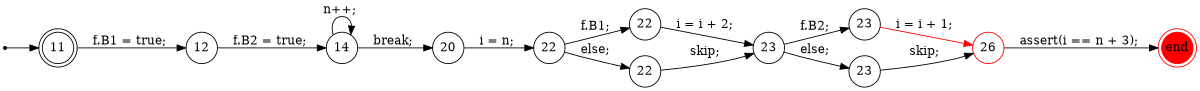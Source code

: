digraph finite_state_machine {
	rankdir=LR
	size="8,5"
	94221791167440 [label = 11, shape = doublecircle, fixedsize = true]; 
	s94221791167440 [shape = point];
	e94221791163312 [shape = doublecircle, fixedsize = true, style = filled, color = red,  label = end];
	 94221791159216 [label = 12, shape = circle, fixedsize = true ];
	 94221791159296 [label = 14, shape = circle, fixedsize = true ];
	 94221791160128 [label = 20, shape = circle, fixedsize = true ];
	 94221791160448 [label = 22, shape = circle, fixedsize = true ];
	 94221791161248 [label = 22, shape = circle, fixedsize = true ];
	 94221791161968 [label = 22, shape = circle, fixedsize = true ];
	 94221791161760 [label = 23, shape = circle, fixedsize = true ];
	 94221791162800 [label = 23, shape = circle, fixedsize = true ];
	 94221791163520 [label = 23, shape = circle, fixedsize = true ];
	 94221791163312 [label = 26, shape = circle, color = red, fixedsize = true ];
	s94221791167440 -> 94221791167440;
	94221791167440 -> 94221791159216 [ label = "f.B1 = true; "];
	94221791159216 -> 94221791159296 [ label = "f.B2 = true; "];
	94221791159296 -> 94221791160128 [ label = "break; "];
	94221791159296 -> 94221791159296 [ label = "n++; "];
	94221791160128 -> 94221791160448 [ label = "i = n; "];
	94221791160448 -> 94221791161248 [ label = "f.B1; "];
	94221791161248 -> 94221791161760 [ label = "i = i + 2; "];
	94221791160448 -> 94221791161968 [ label = "else; "];
	94221791161968 -> 94221791161760 [ label = "skip; "];
	94221791161760 -> 94221791162800 [ label = "f.B2; "];
	94221791162800 -> 94221791163312 [color = red, label = "i = i + 1; "];
	94221791161760 -> 94221791163520 [ label = "else; "];
	94221791163520 -> 94221791163312 [ label = "skip; "];
	94221791163312 -> e94221791163312 [ label = "assert(i == n + 3); "];
}